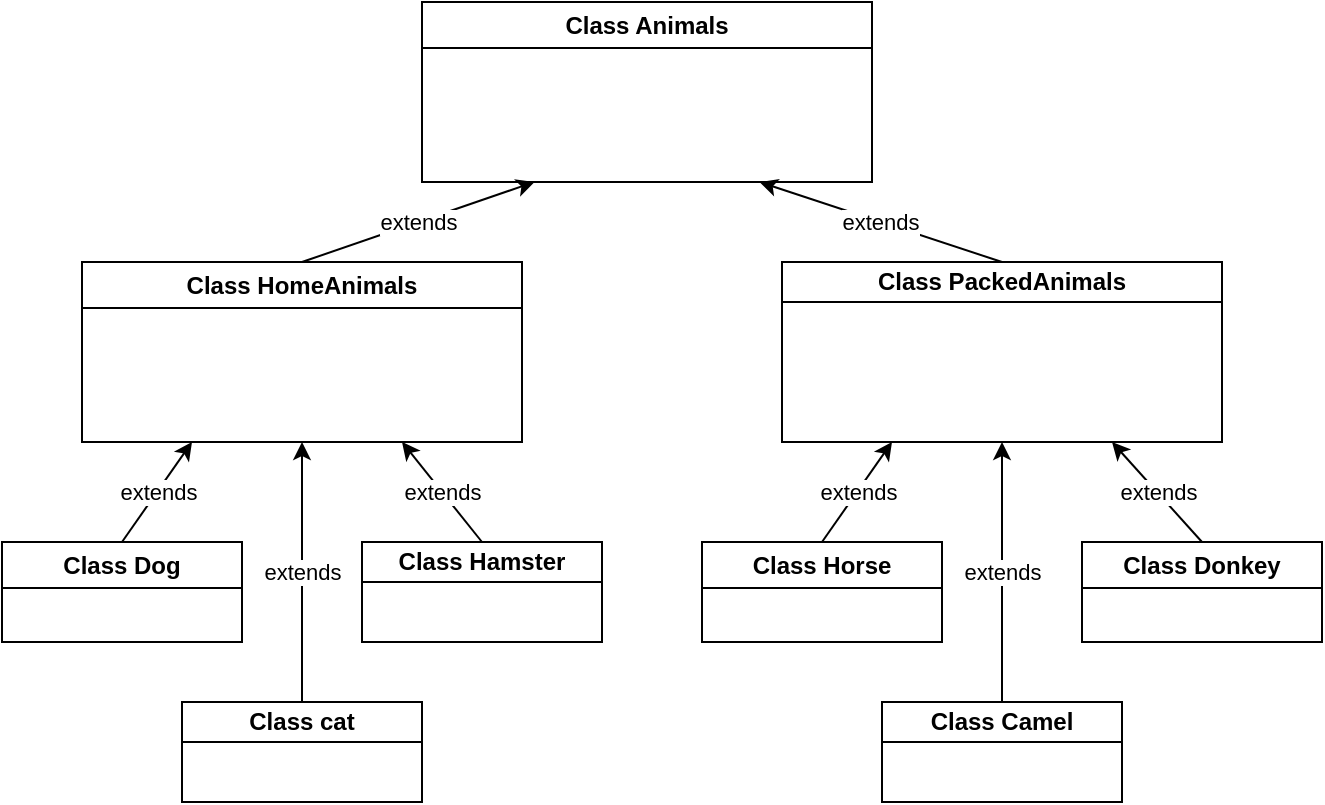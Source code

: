 <mxfile>
    <diagram id="k2tkIglAjpY7rsWE-rcE" name="Page-1">
        <mxGraphModel dx="678" dy="511" grid="1" gridSize="10" guides="1" tooltips="1" connect="1" arrows="1" fold="1" page="1" pageScale="1" pageWidth="850" pageHeight="1100" math="0" shadow="0">
            <root>
                <mxCell id="0"/>
                <mxCell id="1" parent="0"/>
                <mxCell id="3" value="Class Animals" style="swimlane;whiteSpace=wrap;html=1;" vertex="1" parent="1">
                    <mxGeometry x="210" y="30" width="225" height="90" as="geometry"/>
                </mxCell>
                <mxCell id="4" value="Class HomeAnimals" style="swimlane;whiteSpace=wrap;html=1;" vertex="1" parent="1">
                    <mxGeometry x="40" y="160" width="220" height="90" as="geometry"/>
                </mxCell>
                <mxCell id="5" value="Class PackedAnimals" style="swimlane;whiteSpace=wrap;html=1;startSize=20;" vertex="1" parent="1">
                    <mxGeometry x="390" y="160" width="220" height="90" as="geometry"/>
                </mxCell>
                <mxCell id="9" value="Class Donkey" style="swimlane;whiteSpace=wrap;html=1;" vertex="1" parent="1">
                    <mxGeometry x="540" y="300" width="120" height="50" as="geometry"/>
                </mxCell>
                <mxCell id="12" value="Class Horse" style="swimlane;whiteSpace=wrap;html=1;" vertex="1" parent="1">
                    <mxGeometry x="350" y="300" width="120" height="50" as="geometry"/>
                </mxCell>
                <mxCell id="13" value="Class Camel" style="swimlane;whiteSpace=wrap;html=1;startSize=20;" vertex="1" parent="1">
                    <mxGeometry x="440" y="380" width="120" height="50" as="geometry"/>
                </mxCell>
                <mxCell id="14" value="Class Dog" style="swimlane;whiteSpace=wrap;html=1;" vertex="1" parent="1">
                    <mxGeometry y="300" width="120" height="50" as="geometry"/>
                </mxCell>
                <mxCell id="15" value="Class Hamster" style="swimlane;whiteSpace=wrap;html=1;startSize=20;" vertex="1" parent="1">
                    <mxGeometry x="180" y="300" width="120" height="50" as="geometry"/>
                </mxCell>
                <mxCell id="16" value="Class cat" style="swimlane;whiteSpace=wrap;html=1;startSize=20;" vertex="1" parent="1">
                    <mxGeometry x="90" y="380" width="120" height="50" as="geometry"/>
                </mxCell>
                <mxCell id="25" value="" style="endArrow=classic;html=1;exitX=0.5;exitY=0;exitDx=0;exitDy=0;entryX=0.25;entryY=1;entryDx=0;entryDy=0;" edge="1" parent="1" source="14" target="4">
                    <mxGeometry relative="1" as="geometry">
                        <mxPoint x="260" y="320" as="sourcePoint"/>
                        <mxPoint x="360" y="320" as="targetPoint"/>
                    </mxGeometry>
                </mxCell>
                <mxCell id="26" value="extends" style="edgeLabel;resizable=0;html=1;align=center;verticalAlign=middle;" connectable="0" vertex="1" parent="25">
                    <mxGeometry relative="1" as="geometry"/>
                </mxCell>
                <mxCell id="28" value="" style="endArrow=classic;html=1;exitX=0.5;exitY=0;exitDx=0;exitDy=0;entryX=0.75;entryY=1;entryDx=0;entryDy=0;" edge="1" parent="1" source="5" target="3">
                    <mxGeometry relative="1" as="geometry">
                        <mxPoint x="80.0" y="310.0" as="sourcePoint"/>
                        <mxPoint x="160.0" y="260" as="targetPoint"/>
                    </mxGeometry>
                </mxCell>
                <mxCell id="29" value="extends" style="edgeLabel;resizable=0;html=1;align=center;verticalAlign=middle;" connectable="0" vertex="1" parent="28">
                    <mxGeometry relative="1" as="geometry"/>
                </mxCell>
                <mxCell id="30" value="" style="endArrow=classic;html=1;exitX=0.5;exitY=0;exitDx=0;exitDy=0;entryX=0.25;entryY=1;entryDx=0;entryDy=0;" edge="1" parent="1" source="4" target="3">
                    <mxGeometry relative="1" as="geometry">
                        <mxPoint x="90.0" y="320.0" as="sourcePoint"/>
                        <mxPoint x="170.0" y="270" as="targetPoint"/>
                    </mxGeometry>
                </mxCell>
                <mxCell id="31" value="extends" style="edgeLabel;resizable=0;html=1;align=center;verticalAlign=middle;" connectable="0" vertex="1" parent="30">
                    <mxGeometry relative="1" as="geometry"/>
                </mxCell>
                <mxCell id="32" value="extends" style="endArrow=classic;html=1;exitX=0.5;exitY=0;exitDx=0;exitDy=0;entryX=0.5;entryY=1;entryDx=0;entryDy=0;" edge="1" parent="1" source="16" target="4">
                    <mxGeometry relative="1" as="geometry">
                        <mxPoint x="100.0" y="330.0" as="sourcePoint"/>
                        <mxPoint x="180.0" y="280" as="targetPoint"/>
                    </mxGeometry>
                </mxCell>
                <mxCell id="36" value="" style="endArrow=classic;html=1;exitX=0.5;exitY=0;exitDx=0;exitDy=0;entryX=0.75;entryY=1;entryDx=0;entryDy=0;" edge="1" parent="1" source="9" target="5">
                    <mxGeometry relative="1" as="geometry">
                        <mxPoint x="120.0" y="350.0" as="sourcePoint"/>
                        <mxPoint x="200.0" y="300.0" as="targetPoint"/>
                    </mxGeometry>
                </mxCell>
                <mxCell id="37" value="extends" style="edgeLabel;resizable=0;html=1;align=center;verticalAlign=middle;" connectable="0" vertex="1" parent="36">
                    <mxGeometry relative="1" as="geometry"/>
                </mxCell>
                <mxCell id="38" value="" style="endArrow=classic;html=1;exitX=0.5;exitY=0;exitDx=0;exitDy=0;entryX=0.25;entryY=1;entryDx=0;entryDy=0;" edge="1" parent="1" source="12" target="5">
                    <mxGeometry relative="1" as="geometry">
                        <mxPoint x="130.0" y="360.0" as="sourcePoint"/>
                        <mxPoint x="210.0" y="310.0" as="targetPoint"/>
                    </mxGeometry>
                </mxCell>
                <mxCell id="39" value="extends" style="edgeLabel;resizable=0;html=1;align=center;verticalAlign=middle;" connectable="0" vertex="1" parent="38">
                    <mxGeometry relative="1" as="geometry"/>
                </mxCell>
                <mxCell id="40" value="" style="endArrow=classic;html=1;exitX=0.5;exitY=0;exitDx=0;exitDy=0;entryX=0.5;entryY=1;entryDx=0;entryDy=0;" edge="1" parent="1" source="13" target="5">
                    <mxGeometry relative="1" as="geometry">
                        <mxPoint x="140.0" y="370.0" as="sourcePoint"/>
                        <mxPoint x="220" y="320.0" as="targetPoint"/>
                    </mxGeometry>
                </mxCell>
                <mxCell id="41" value="extends" style="edgeLabel;resizable=0;html=1;align=center;verticalAlign=middle;" connectable="0" vertex="1" parent="40">
                    <mxGeometry relative="1" as="geometry"/>
                </mxCell>
                <mxCell id="43" value="extends" style="endArrow=classic;html=1;exitX=0.5;exitY=0;exitDx=0;exitDy=0;" edge="1" parent="1" source="15">
                    <mxGeometry relative="1" as="geometry">
                        <mxPoint x="260" y="320" as="sourcePoint"/>
                        <mxPoint x="200" y="250" as="targetPoint"/>
                    </mxGeometry>
                </mxCell>
            </root>
        </mxGraphModel>
    </diagram>
</mxfile>